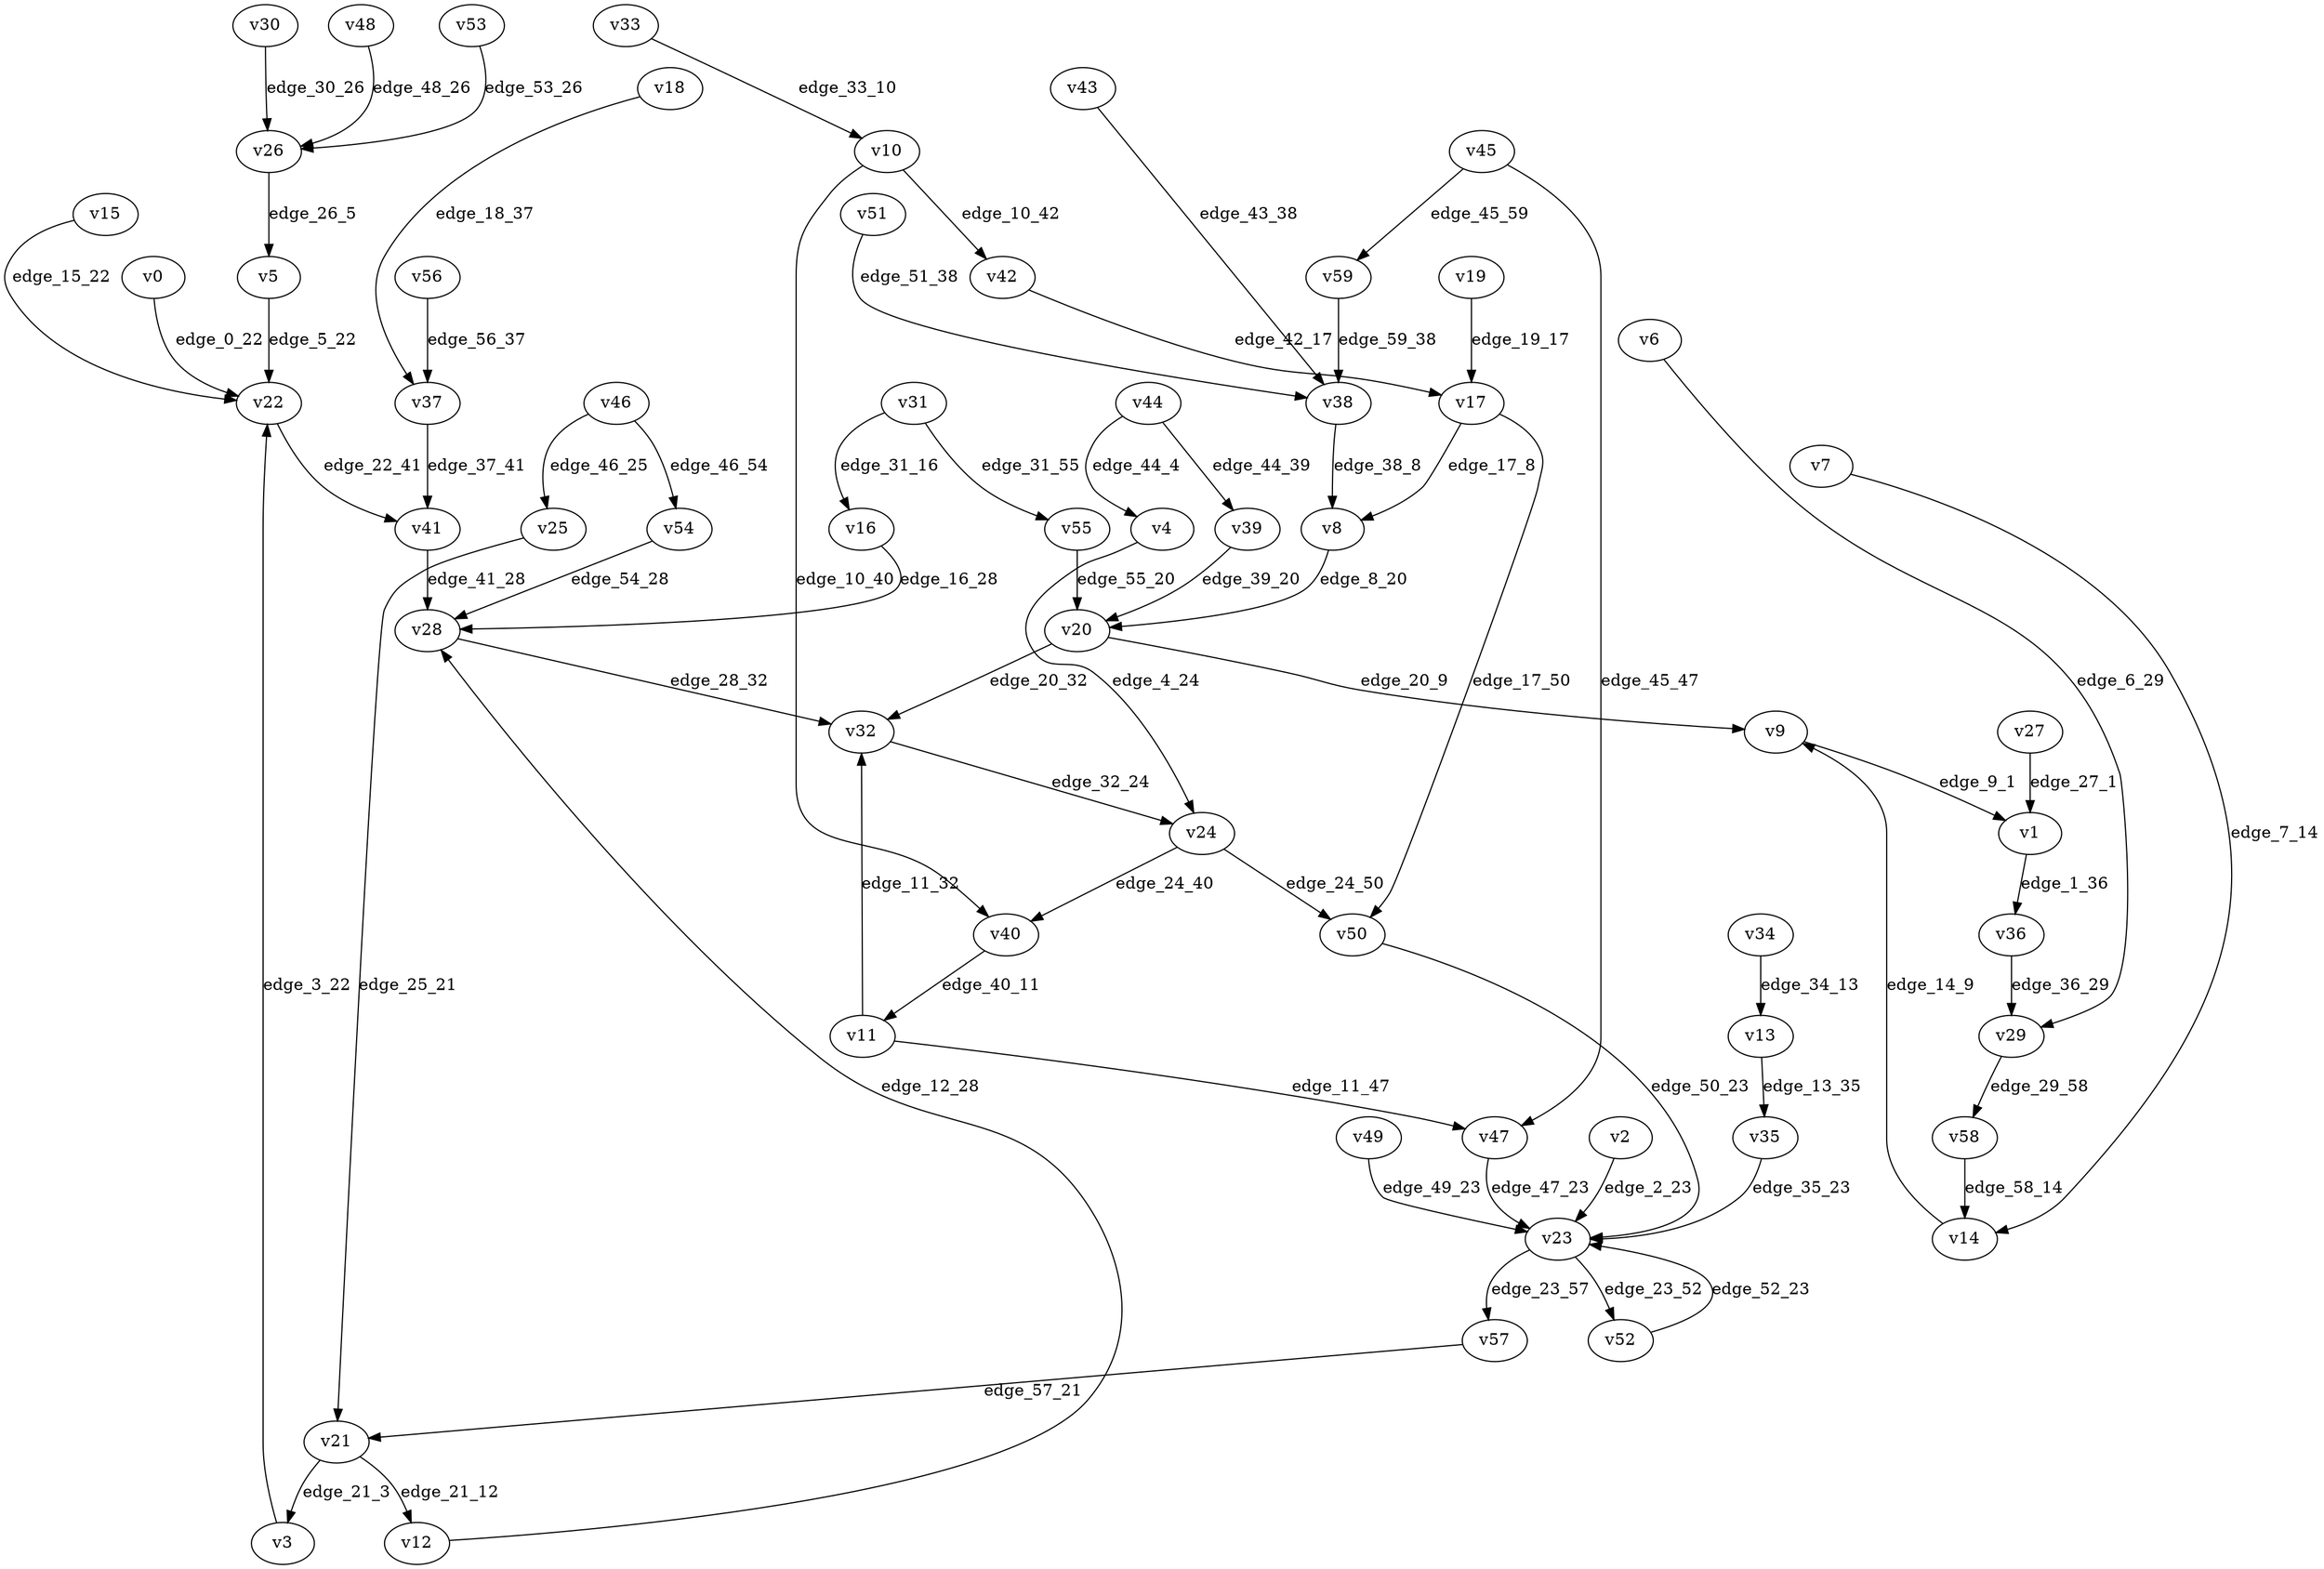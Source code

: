 digraph G {
    // Stochastic discounted game

    v0 [name="v0", player=1];
    v1 [name="v1", player=-1];
    v2 [name="v2", player=1];
    v3 [name="v3", player=1];
    v4 [name="v4", player=0];
    v5 [name="v5", player=0];
    v6 [name="v6", player=0];
    v7 [name="v7", player=0];
    v8 [name="v8", player=1];
    v9 [name="v9", player=0];
    v10 [name="v10", player=-1];
    v11 [name="v11", player=-1];
    v12 [name="v12", player=1];
    v13 [name="v13", player=-1];
    v14 [name="v14", player=-1];
    v15 [name="v15", player=0];
    v16 [name="v16", player=1];
    v17 [name="v17", player=-1];
    v18 [name="v18", player=1];
    v19 [name="v19", player=1];
    v20 [name="v20", player=-1];
    v21 [name="v21", player=-1];
    v22 [name="v22", player=-1];
    v23 [name="v23", player=-1];
    v24 [name="v24", player=-1];
    v25 [name="v25", player=0];
    v26 [name="v26", player=-1];
    v27 [name="v27", player=0];
    v28 [name="v28", player=-1];
    v29 [name="v29", player=-1];
    v30 [name="v30", player=1];
    v31 [name="v31", player=-1];
    v32 [name="v32", player=1];
    v33 [name="v33", player=1];
    v34 [name="v34", player=1];
    v35 [name="v35", player=0];
    v36 [name="v36", player=0];
    v37 [name="v37", player=-1];
    v38 [name="v38", player=-1];
    v39 [name="v39", player=1];
    v40 [name="v40", player=0];
    v41 [name="v41", player=0];
    v42 [name="v42", player=1];
    v43 [name="v43", player=1];
    v44 [name="v44", player=-1];
    v45 [name="v45", player=-1];
    v46 [name="v46", player=-1];
    v47 [name="v47", player=0];
    v48 [name="v48", player=0];
    v49 [name="v49", player=0];
    v50 [name="v50", player=0];
    v51 [name="v51", player=0];
    v52 [name="v52", player=1];
    v53 [name="v53", player=1];
    v54 [name="v54", player=1];
    v55 [name="v55", player=0];
    v56 [name="v56", player=1];
    v57 [name="v57", player=0];
    v58 [name="v58", player=0];
    v59 [name="v59", player=1];

    v0 -> v22 [label="edge_0_22", weight=2.476025, discount=0.378919];
    v1 -> v36 [label="edge_1_36", probability=1.000000];
    v2 -> v23 [label="edge_2_23", weight=4.097400, discount=0.842275];
    v3 -> v22 [label="edge_3_22", weight=1.976945, discount=0.827060];
    v4 -> v24 [label="edge_4_24", weight=-8.079199, discount=0.119374];
    v5 -> v22 [label="edge_5_22", weight=6.573296, discount=0.773338];
    v6 -> v29 [label="edge_6_29", weight=-7.587524, discount=0.335864];
    v7 -> v14 [label="edge_7_14", weight=-1.999938, discount=0.186498];
    v8 -> v20 [label="edge_8_20", weight=4.286891, discount=0.386885];
    v9 -> v1 [label="edge_9_1", weight=-6.575932, discount=0.392459];
    v10 -> v40 [label="edge_10_40", probability=0.646017];
    v10 -> v42 [label="edge_10_42", probability=0.353983];
    v11 -> v32 [label="edge_11_32", probability=0.479185];
    v11 -> v47 [label="edge_11_47", probability=0.520815];
    v12 -> v28 [label="edge_12_28", weight=-7.085051, discount=0.391714];
    v13 -> v35 [label="edge_13_35", probability=1.000000];
    v14 -> v9 [label="edge_14_9", probability=1.000000];
    v15 -> v22 [label="edge_15_22", weight=0.091091, discount=0.133769];
    v16 -> v28 [label="edge_16_28", weight=-8.439201, discount=0.603513];
    v17 -> v8 [label="edge_17_8", probability=0.511594];
    v17 -> v50 [label="edge_17_50", probability=0.488406];
    v18 -> v37 [label="edge_18_37", weight=-2.154692, discount=0.396531];
    v19 -> v17 [label="edge_19_17", weight=6.497917, discount=0.452189];
    v20 -> v9 [label="edge_20_9", probability=0.349160];
    v20 -> v32 [label="edge_20_32", probability=0.650840];
    v21 -> v3 [label="edge_21_3", probability=0.514603];
    v21 -> v12 [label="edge_21_12", probability=0.485397];
    v22 -> v41 [label="edge_22_41", probability=1.000000];
    v23 -> v52 [label="edge_23_52", probability=0.342311];
    v23 -> v57 [label="edge_23_57", probability=0.657689];
    v24 -> v50 [label="edge_24_50", probability=0.445634];
    v24 -> v40 [label="edge_24_40", probability=0.554366];
    v25 -> v21 [label="edge_25_21", weight=-2.375072, discount=0.647862];
    v26 -> v5 [label="edge_26_5", probability=1.000000];
    v27 -> v1 [label="edge_27_1", weight=5.900806, discount=0.472513];
    v28 -> v32 [label="edge_28_32", probability=1.000000];
    v29 -> v58 [label="edge_29_58", probability=1.000000];
    v30 -> v26 [label="edge_30_26", weight=-1.484546, discount=0.775843];
    v31 -> v16 [label="edge_31_16", probability=0.648849];
    v31 -> v55 [label="edge_31_55", probability=0.351151];
    v32 -> v24 [label="edge_32_24", weight=-9.536945, discount=0.239712];
    v33 -> v10 [label="edge_33_10", weight=-0.718774, discount=0.830384];
    v34 -> v13 [label="edge_34_13", weight=8.636064, discount=0.280650];
    v35 -> v23 [label="edge_35_23", weight=5.999643, discount=0.597656];
    v36 -> v29 [label="edge_36_29", weight=4.952154, discount=0.847301];
    v37 -> v41 [label="edge_37_41", probability=1.000000];
    v38 -> v8 [label="edge_38_8", probability=1.000000];
    v39 -> v20 [label="edge_39_20", weight=-1.587006, discount=0.108881];
    v40 -> v11 [label="edge_40_11", weight=-9.741966, discount=0.227607];
    v41 -> v28 [label="edge_41_28", weight=7.479579, discount=0.386057];
    v42 -> v17 [label="edge_42_17", weight=-0.258926, discount=0.134792];
    v43 -> v38 [label="edge_43_38", weight=-7.938656, discount=0.625941];
    v44 -> v39 [label="edge_44_39", probability=0.314766];
    v44 -> v4 [label="edge_44_4", probability=0.685234];
    v45 -> v59 [label="edge_45_59", probability=0.613029];
    v45 -> v47 [label="edge_45_47", probability=0.386971];
    v46 -> v54 [label="edge_46_54", probability=0.654274];
    v46 -> v25 [label="edge_46_25", probability=0.345726];
    v47 -> v23 [label="edge_47_23", weight=3.799102, discount=0.302735];
    v48 -> v26 [label="edge_48_26", weight=-1.751553, discount=0.663811];
    v49 -> v23 [label="edge_49_23", weight=6.172334, discount=0.146834];
    v50 -> v23 [label="edge_50_23", weight=-1.600514, discount=0.868024];
    v51 -> v38 [label="edge_51_38", weight=-9.410055, discount=0.483815];
    v52 -> v23 [label="edge_52_23", weight=-8.243651, discount=0.526191];
    v53 -> v26 [label="edge_53_26", weight=-8.620351, discount=0.139282];
    v54 -> v28 [label="edge_54_28", weight=-4.019795, discount=0.720163];
    v55 -> v20 [label="edge_55_20", weight=9.226867, discount=0.457280];
    v56 -> v37 [label="edge_56_37", weight=9.547401, discount=0.441497];
    v57 -> v21 [label="edge_57_21", weight=0.309491, discount=0.602583];
    v58 -> v14 [label="edge_58_14", weight=2.163619, discount=0.825345];
    v59 -> v38 [label="edge_59_38", weight=4.692103, discount=0.844416];
}